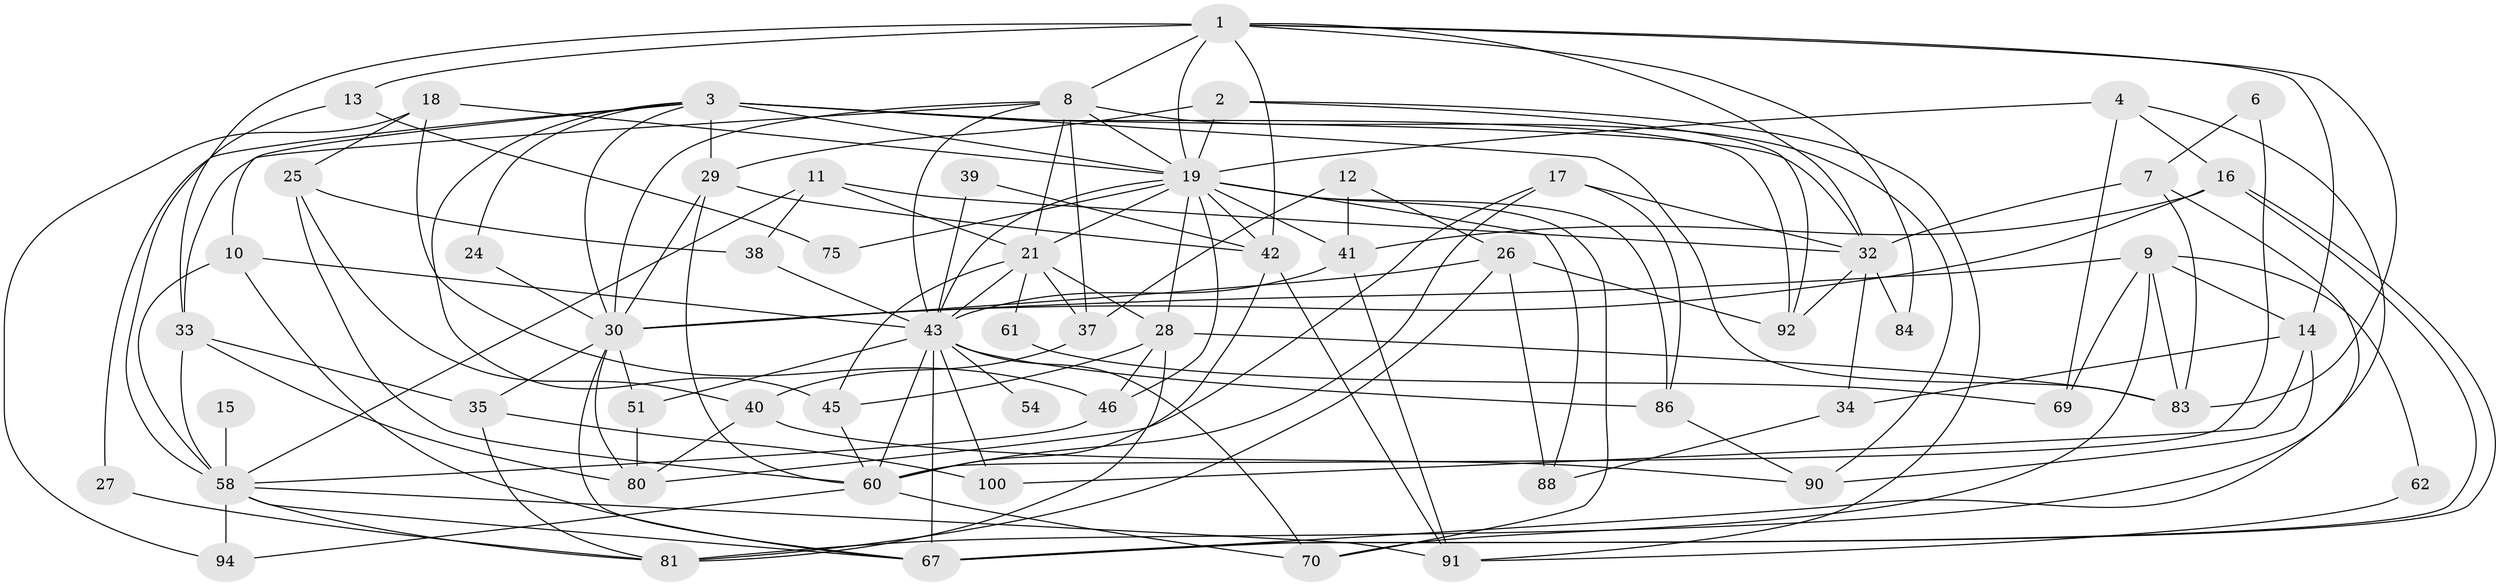 // original degree distribution, {4: 0.33, 3: 0.25, 2: 0.12, 5: 0.19, 6: 0.06, 7: 0.03, 8: 0.01, 9: 0.01}
// Generated by graph-tools (version 1.1) at 2025/19/03/04/25 18:19:01]
// undirected, 60 vertices, 146 edges
graph export_dot {
graph [start="1"]
  node [color=gray90,style=filled];
  1 [super="+79"];
  2 [super="+85"];
  3 [super="+71+5"];
  4;
  6;
  7 [super="+31"];
  8 [super="+36"];
  9 [super="+48"];
  10;
  11 [super="+47"];
  12 [super="+74"];
  13;
  14 [super="+50"];
  15;
  16;
  17 [super="+53"];
  18 [super="+72"];
  19 [super="+20"];
  21 [super="+52+22"];
  24;
  25 [super="+57"];
  26;
  27;
  28 [super="+76"];
  29;
  30 [super="+44"];
  32 [super="+82"];
  33;
  34;
  35;
  37;
  38;
  39;
  40;
  41;
  42 [super="+55"];
  43 [super="+56+78"];
  45;
  46;
  51;
  54;
  58 [super="+68"];
  60 [super="+93"];
  61;
  62;
  67;
  69;
  70;
  75;
  80;
  81;
  83 [super="+98"];
  84;
  86;
  88;
  90;
  91;
  92;
  94;
  100;
  1 -- 33;
  1 -- 19 [weight=2];
  1 -- 32;
  1 -- 83;
  1 -- 84;
  1 -- 8;
  1 -- 42 [weight=2];
  1 -- 13 [weight=2];
  1 -- 14;
  2 -- 92;
  2 -- 91;
  2 -- 29;
  2 -- 19;
  3 -- 27;
  3 -- 45;
  3 -- 32;
  3 -- 10;
  3 -- 19;
  3 -- 24;
  3 -- 92;
  3 -- 29;
  3 -- 83 [weight=2];
  3 -- 30;
  4 -- 16;
  4 -- 19;
  4 -- 69;
  4 -- 81;
  6 -- 7;
  6 -- 60;
  7 -- 67;
  7 -- 83;
  7 -- 32;
  8 -- 43;
  8 -- 33;
  8 -- 21;
  8 -- 37;
  8 -- 90;
  8 -- 30;
  8 -- 19;
  9 -- 83;
  9 -- 69;
  9 -- 70;
  9 -- 14;
  9 -- 62;
  9 -- 30;
  10 -- 67;
  10 -- 58;
  10 -- 43;
  11 -- 58;
  11 -- 38;
  11 -- 21;
  11 -- 32;
  12 -- 37;
  12 -- 41;
  12 -- 26;
  13 -- 75;
  13 -- 58;
  14 -- 90;
  14 -- 34;
  14 -- 100;
  15 -- 58 [weight=2];
  16 -- 67;
  16 -- 67;
  16 -- 41;
  16 -- 30;
  17 -- 80;
  17 -- 86;
  17 -- 32;
  17 -- 60;
  18 -- 46;
  18 -- 25;
  18 -- 94;
  18 -- 19;
  19 -- 86 [weight=2];
  19 -- 70;
  19 -- 41;
  19 -- 42;
  19 -- 75;
  19 -- 43;
  19 -- 46;
  19 -- 21;
  19 -- 88;
  19 -- 28;
  21 -- 45;
  21 -- 37;
  21 -- 61 [weight=2];
  21 -- 43;
  21 -- 28;
  24 -- 30;
  25 -- 38 [weight=2];
  25 -- 40;
  25 -- 60;
  26 -- 81;
  26 -- 88;
  26 -- 92;
  26 -- 30;
  27 -- 81;
  28 -- 45;
  28 -- 46;
  28 -- 81;
  28 -- 83;
  29 -- 30;
  29 -- 42;
  29 -- 60;
  30 -- 35;
  30 -- 67;
  30 -- 80;
  30 -- 51;
  32 -- 92;
  32 -- 34;
  32 -- 84;
  33 -- 80;
  33 -- 35;
  33 -- 58;
  34 -- 88;
  35 -- 100;
  35 -- 81;
  37 -- 40;
  38 -- 43;
  39 -- 42;
  39 -- 43;
  40 -- 80;
  40 -- 90;
  41 -- 91;
  41 -- 43;
  42 -- 60;
  42 -- 91;
  43 -- 54 [weight=3];
  43 -- 67;
  43 -- 100;
  43 -- 70;
  43 -- 51;
  43 -- 86;
  43 -- 60;
  45 -- 60;
  46 -- 58;
  51 -- 80;
  58 -- 94;
  58 -- 81;
  58 -- 91;
  58 -- 67;
  60 -- 70;
  60 -- 94;
  61 -- 69;
  62 -- 91;
  86 -- 90;
}
